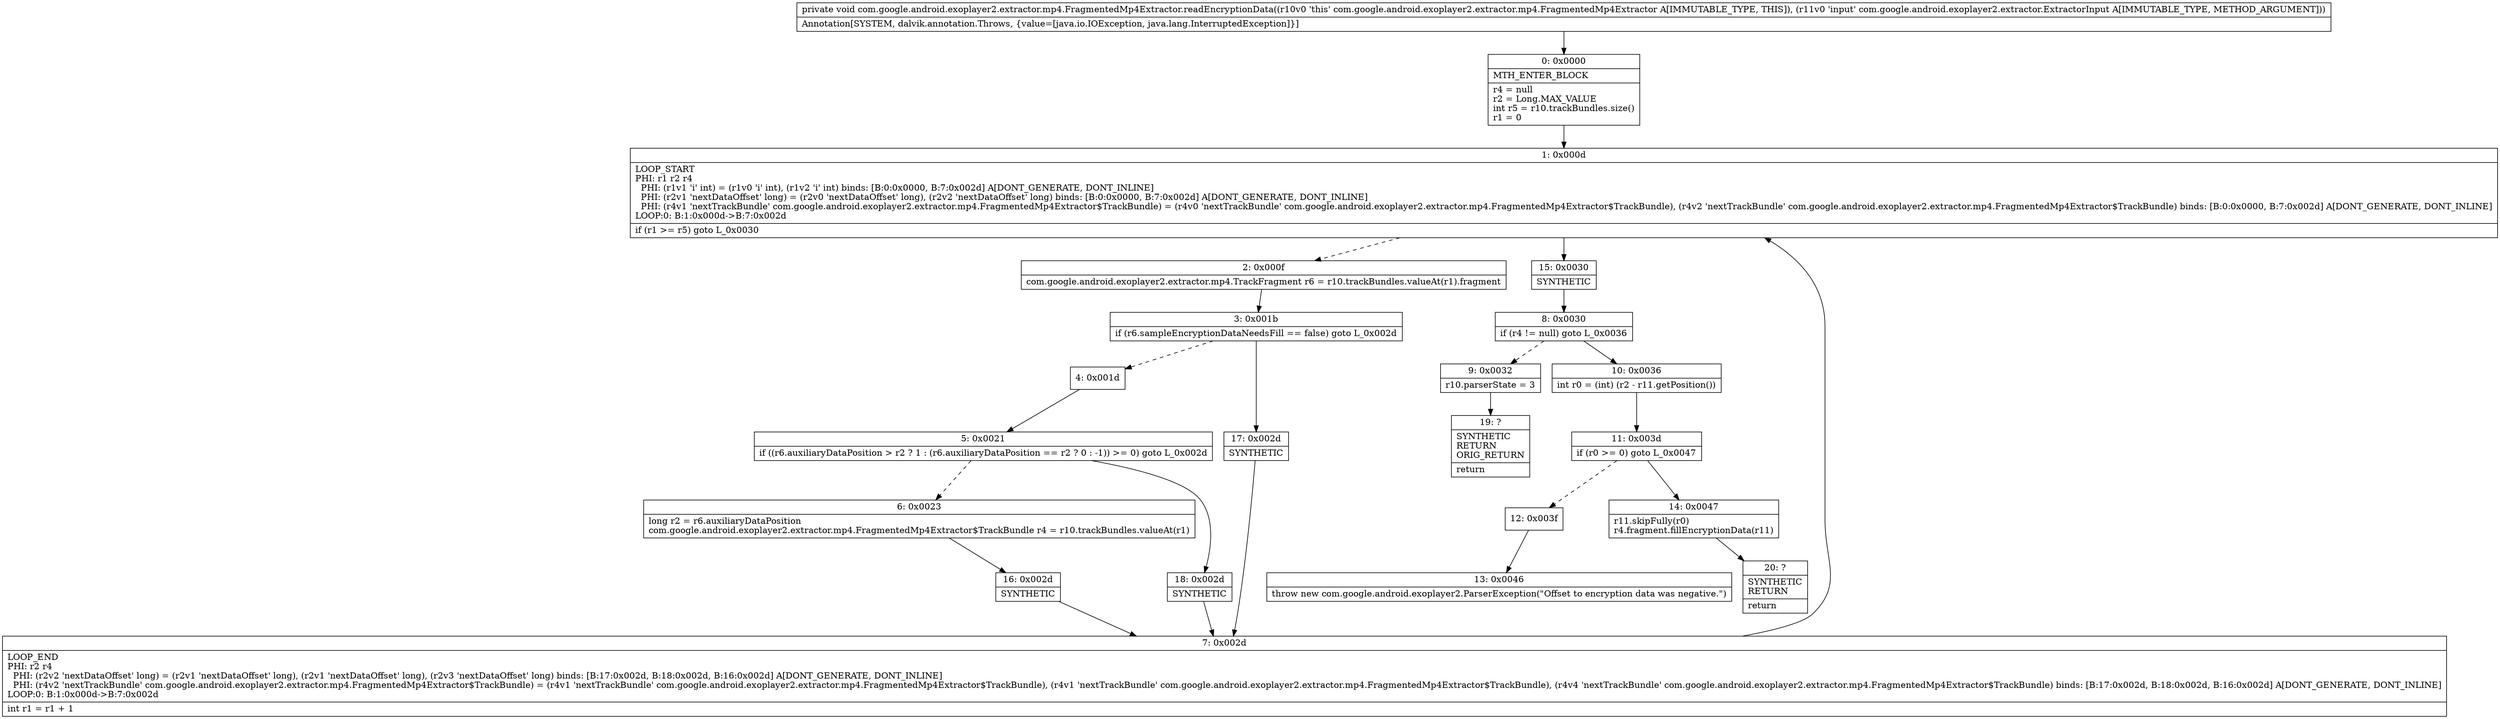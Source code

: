 digraph "CFG forcom.google.android.exoplayer2.extractor.mp4.FragmentedMp4Extractor.readEncryptionData(Lcom\/google\/android\/exoplayer2\/extractor\/ExtractorInput;)V" {
Node_0 [shape=record,label="{0\:\ 0x0000|MTH_ENTER_BLOCK\l|r4 = null\lr2 = Long.MAX_VALUE\lint r5 = r10.trackBundles.size()\lr1 = 0\l}"];
Node_1 [shape=record,label="{1\:\ 0x000d|LOOP_START\lPHI: r1 r2 r4 \l  PHI: (r1v1 'i' int) = (r1v0 'i' int), (r1v2 'i' int) binds: [B:0:0x0000, B:7:0x002d] A[DONT_GENERATE, DONT_INLINE]\l  PHI: (r2v1 'nextDataOffset' long) = (r2v0 'nextDataOffset' long), (r2v2 'nextDataOffset' long) binds: [B:0:0x0000, B:7:0x002d] A[DONT_GENERATE, DONT_INLINE]\l  PHI: (r4v1 'nextTrackBundle' com.google.android.exoplayer2.extractor.mp4.FragmentedMp4Extractor$TrackBundle) = (r4v0 'nextTrackBundle' com.google.android.exoplayer2.extractor.mp4.FragmentedMp4Extractor$TrackBundle), (r4v2 'nextTrackBundle' com.google.android.exoplayer2.extractor.mp4.FragmentedMp4Extractor$TrackBundle) binds: [B:0:0x0000, B:7:0x002d] A[DONT_GENERATE, DONT_INLINE]\lLOOP:0: B:1:0x000d\-\>B:7:0x002d\l|if (r1 \>= r5) goto L_0x0030\l}"];
Node_2 [shape=record,label="{2\:\ 0x000f|com.google.android.exoplayer2.extractor.mp4.TrackFragment r6 = r10.trackBundles.valueAt(r1).fragment\l}"];
Node_3 [shape=record,label="{3\:\ 0x001b|if (r6.sampleEncryptionDataNeedsFill == false) goto L_0x002d\l}"];
Node_4 [shape=record,label="{4\:\ 0x001d}"];
Node_5 [shape=record,label="{5\:\ 0x0021|if ((r6.auxiliaryDataPosition \> r2 ? 1 : (r6.auxiliaryDataPosition == r2 ? 0 : \-1)) \>= 0) goto L_0x002d\l}"];
Node_6 [shape=record,label="{6\:\ 0x0023|long r2 = r6.auxiliaryDataPosition\lcom.google.android.exoplayer2.extractor.mp4.FragmentedMp4Extractor$TrackBundle r4 = r10.trackBundles.valueAt(r1)\l}"];
Node_7 [shape=record,label="{7\:\ 0x002d|LOOP_END\lPHI: r2 r4 \l  PHI: (r2v2 'nextDataOffset' long) = (r2v1 'nextDataOffset' long), (r2v1 'nextDataOffset' long), (r2v3 'nextDataOffset' long) binds: [B:17:0x002d, B:18:0x002d, B:16:0x002d] A[DONT_GENERATE, DONT_INLINE]\l  PHI: (r4v2 'nextTrackBundle' com.google.android.exoplayer2.extractor.mp4.FragmentedMp4Extractor$TrackBundle) = (r4v1 'nextTrackBundle' com.google.android.exoplayer2.extractor.mp4.FragmentedMp4Extractor$TrackBundle), (r4v1 'nextTrackBundle' com.google.android.exoplayer2.extractor.mp4.FragmentedMp4Extractor$TrackBundle), (r4v4 'nextTrackBundle' com.google.android.exoplayer2.extractor.mp4.FragmentedMp4Extractor$TrackBundle) binds: [B:17:0x002d, B:18:0x002d, B:16:0x002d] A[DONT_GENERATE, DONT_INLINE]\lLOOP:0: B:1:0x000d\-\>B:7:0x002d\l|int r1 = r1 + 1\l}"];
Node_8 [shape=record,label="{8\:\ 0x0030|if (r4 != null) goto L_0x0036\l}"];
Node_9 [shape=record,label="{9\:\ 0x0032|r10.parserState = 3\l}"];
Node_10 [shape=record,label="{10\:\ 0x0036|int r0 = (int) (r2 \- r11.getPosition())\l}"];
Node_11 [shape=record,label="{11\:\ 0x003d|if (r0 \>= 0) goto L_0x0047\l}"];
Node_12 [shape=record,label="{12\:\ 0x003f}"];
Node_13 [shape=record,label="{13\:\ 0x0046|throw new com.google.android.exoplayer2.ParserException(\"Offset to encryption data was negative.\")\l}"];
Node_14 [shape=record,label="{14\:\ 0x0047|r11.skipFully(r0)\lr4.fragment.fillEncryptionData(r11)\l}"];
Node_15 [shape=record,label="{15\:\ 0x0030|SYNTHETIC\l}"];
Node_16 [shape=record,label="{16\:\ 0x002d|SYNTHETIC\l}"];
Node_17 [shape=record,label="{17\:\ 0x002d|SYNTHETIC\l}"];
Node_18 [shape=record,label="{18\:\ 0x002d|SYNTHETIC\l}"];
Node_19 [shape=record,label="{19\:\ ?|SYNTHETIC\lRETURN\lORIG_RETURN\l|return\l}"];
Node_20 [shape=record,label="{20\:\ ?|SYNTHETIC\lRETURN\l|return\l}"];
MethodNode[shape=record,label="{private void com.google.android.exoplayer2.extractor.mp4.FragmentedMp4Extractor.readEncryptionData((r10v0 'this' com.google.android.exoplayer2.extractor.mp4.FragmentedMp4Extractor A[IMMUTABLE_TYPE, THIS]), (r11v0 'input' com.google.android.exoplayer2.extractor.ExtractorInput A[IMMUTABLE_TYPE, METHOD_ARGUMENT]))  | Annotation[SYSTEM, dalvik.annotation.Throws, \{value=[java.io.IOException, java.lang.InterruptedException]\}]\l}"];
MethodNode -> Node_0;
Node_0 -> Node_1;
Node_1 -> Node_2[style=dashed];
Node_1 -> Node_15;
Node_2 -> Node_3;
Node_3 -> Node_4[style=dashed];
Node_3 -> Node_17;
Node_4 -> Node_5;
Node_5 -> Node_6[style=dashed];
Node_5 -> Node_18;
Node_6 -> Node_16;
Node_7 -> Node_1;
Node_8 -> Node_9[style=dashed];
Node_8 -> Node_10;
Node_9 -> Node_19;
Node_10 -> Node_11;
Node_11 -> Node_12[style=dashed];
Node_11 -> Node_14;
Node_12 -> Node_13;
Node_14 -> Node_20;
Node_15 -> Node_8;
Node_16 -> Node_7;
Node_17 -> Node_7;
Node_18 -> Node_7;
}

